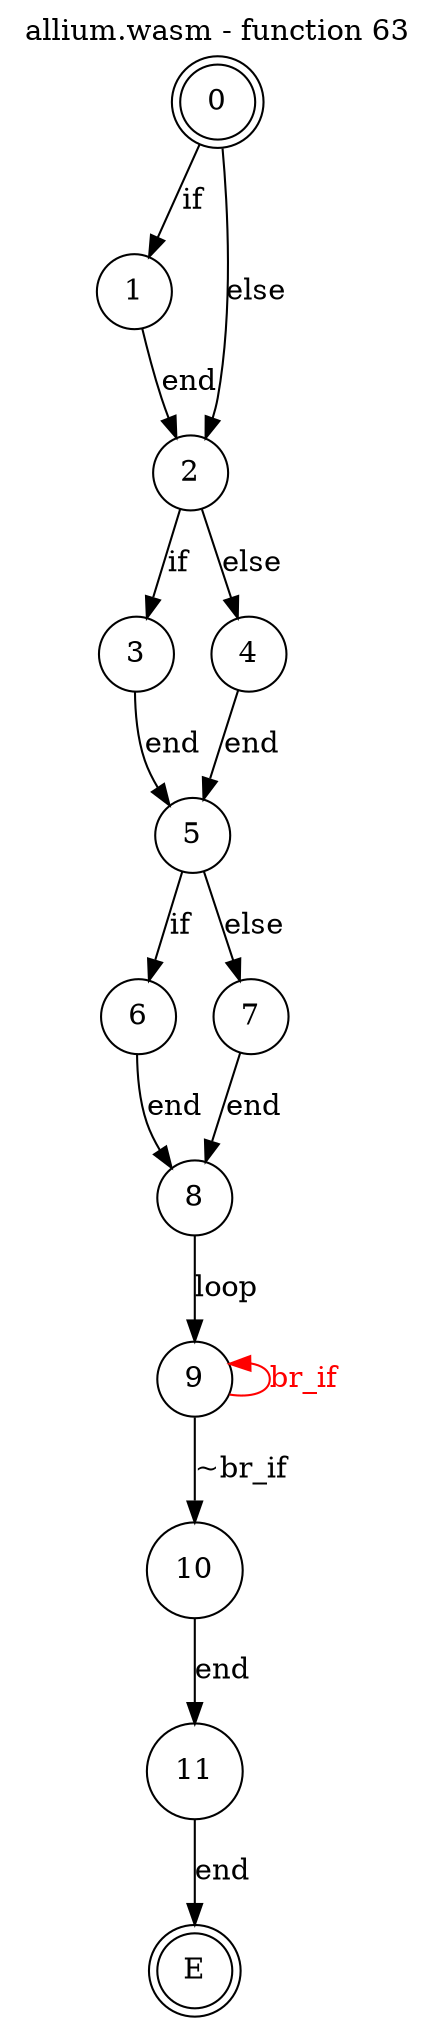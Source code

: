 digraph finite_state_machine {
    label = "allium.wasm - function 63"
    labelloc =  t
    labelfontsize = 16
    labelfontcolor = black
    labelfontname = "Helvetica"
    node [shape = doublecircle]; 0 E ;
    node [shape = circle];
    0 -> 1[label="if"];
    0 -> 2[label="else"];
    1 -> 2[label="end"];
    2 -> 3[label="if"];
    2 -> 4[label="else"];
    3 -> 5[label="end"];
    4 -> 5[label="end"];
    5 -> 6[label="if"];
    5 -> 7[label="else"];
    6 -> 8[label="end"];
    7 -> 8[label="end"];
    8 -> 9[label="loop"];
    9 -> 10[label="~br_if"];
    9 -> 9[color="red" dir=back fontcolor="red" label="br_if"];
    10 -> 11[label="end"];
    11 -> E[label="end"];
}
